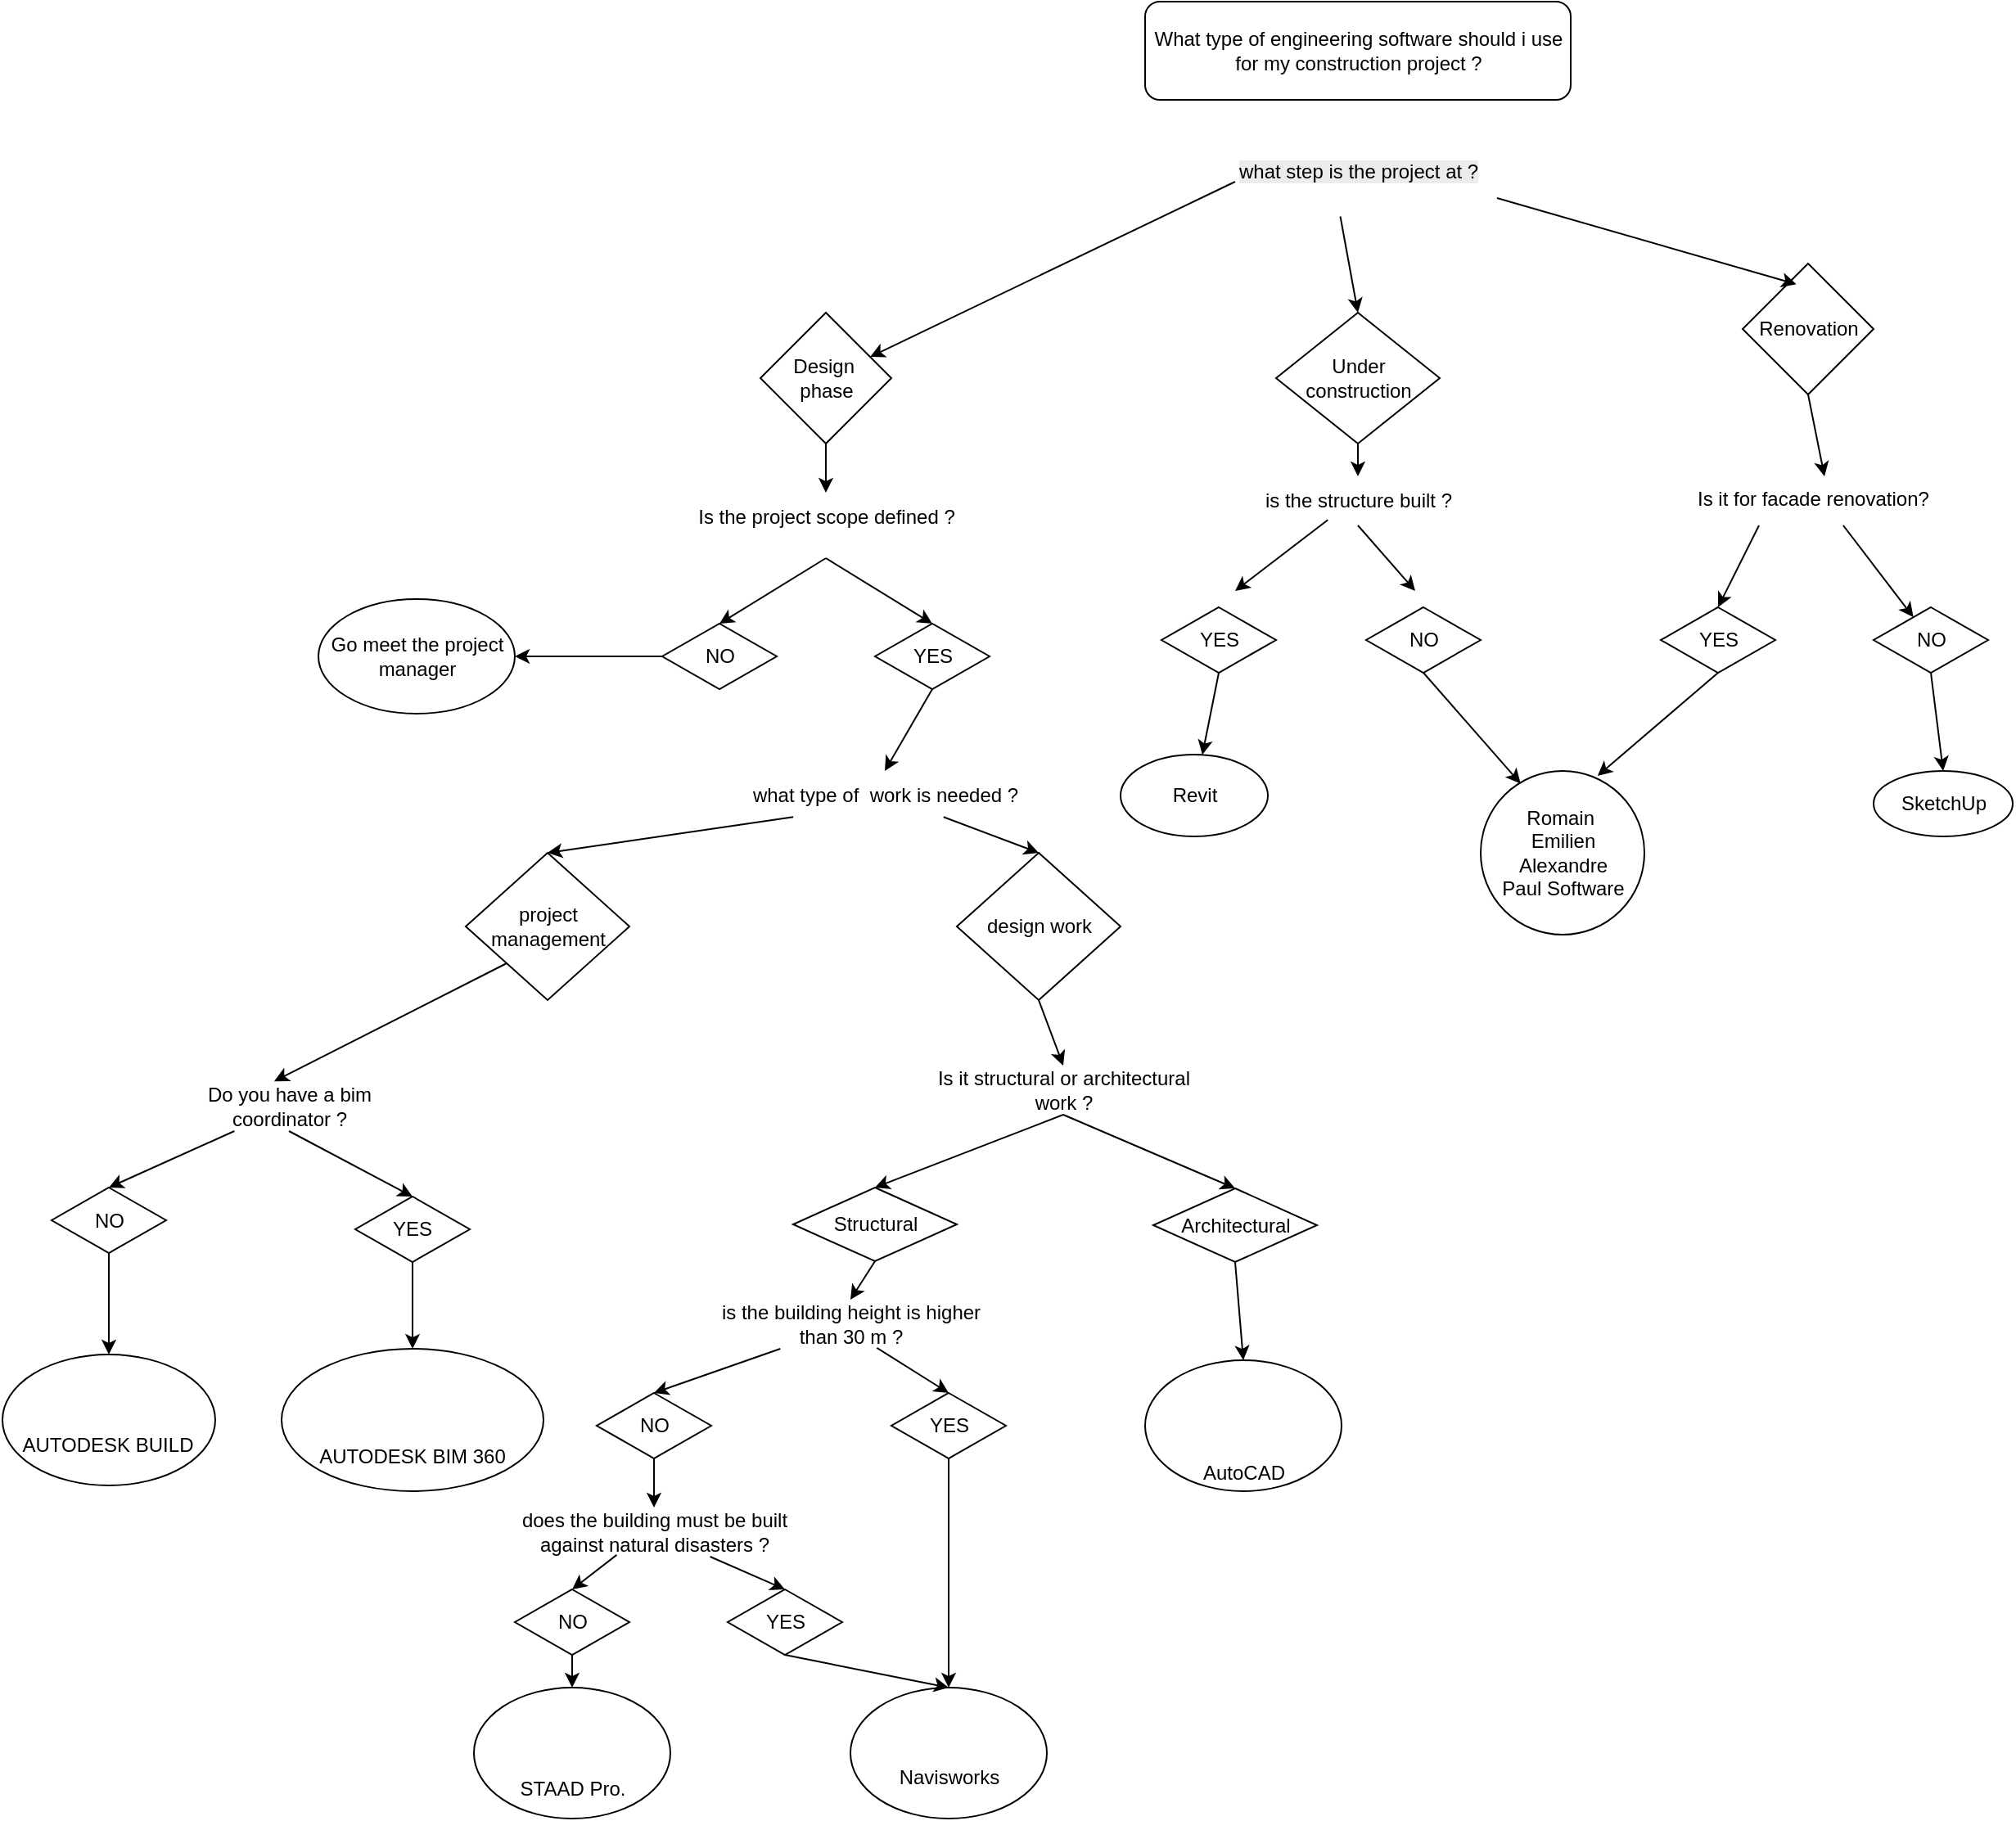 <mxfile version="27.0.6">
  <diagram name="Page-1" id="vn8hduGviVdRCSNvX0Pa">
    <mxGraphModel dx="2629" dy="422" grid="1" gridSize="10" guides="1" tooltips="1" connect="1" arrows="1" fold="1" page="1" pageScale="1" pageWidth="827" pageHeight="1169" math="0" shadow="0">
      <root>
        <mxCell id="0" />
        <mxCell id="1" parent="0" />
        <mxCell id="2CR2mdME2oEIotMh_P0F-4" value="What type of engineering software should i use for my construction project ?" style="rounded=1;whiteSpace=wrap;html=1;" parent="1" vertex="1">
          <mxGeometry x="-372.5" y="20" width="260" height="60" as="geometry" />
        </mxCell>
        <mxCell id="2CR2mdME2oEIotMh_P0F-9" value="Design&amp;nbsp;&lt;div&gt;phase&lt;/div&gt;" style="rhombus;whiteSpace=wrap;html=1;" parent="1" vertex="1">
          <mxGeometry x="-607.5" y="210" width="80" height="80" as="geometry" />
        </mxCell>
        <mxCell id="2CR2mdME2oEIotMh_P0F-10" value="Under construction" style="rhombus;whiteSpace=wrap;html=1;" parent="1" vertex="1">
          <mxGeometry x="-292.5" y="210" width="100" height="80" as="geometry" />
        </mxCell>
        <mxCell id="2CR2mdME2oEIotMh_P0F-11" value="Renovation" style="rhombus;whiteSpace=wrap;html=1;" parent="1" vertex="1">
          <mxGeometry x="-7.5" y="180" width="80" height="80" as="geometry" />
        </mxCell>
        <mxCell id="2CR2mdME2oEIotMh_P0F-7" value="&lt;span style=&quot;color: rgb(0, 0, 0); font-family: Helvetica; font-size: 12px; font-style: normal; font-variant-ligatures: normal; font-variant-caps: normal; font-weight: 400; letter-spacing: normal; orphans: 2; text-align: center; text-indent: 0px; text-transform: none; widows: 2; word-spacing: 0px; -webkit-text-stroke-width: 0px; white-space: normal; background-color: rgb(236, 236, 236); text-decoration-thickness: initial; text-decoration-style: initial; text-decoration-color: initial; display: inline !important; float: none;&quot;&gt;what step is the project at ?&lt;/span&gt;" style="text;whiteSpace=wrap;html=1;" parent="1" vertex="1">
          <mxGeometry x="-317.5" y="110" width="180" height="40" as="geometry" />
        </mxCell>
        <mxCell id="2CR2mdME2oEIotMh_P0F-18" value="Is the project scope defined ?" style="text;html=1;align=center;verticalAlign=middle;whiteSpace=wrap;rounded=0;" parent="1" vertex="1">
          <mxGeometry x="-652.5" y="320" width="170" height="30" as="geometry" />
        </mxCell>
        <mxCell id="2CR2mdME2oEIotMh_P0F-19" value="is the structure built ?" style="text;html=1;align=center;verticalAlign=middle;whiteSpace=wrap;rounded=0;" parent="1" vertex="1">
          <mxGeometry x="-327.5" y="310" width="170" height="30" as="geometry" />
        </mxCell>
        <mxCell id="2CR2mdME2oEIotMh_P0F-21" value="Is it structural or architectural work ?" style="text;html=1;align=center;verticalAlign=middle;whiteSpace=wrap;rounded=0;" parent="1" vertex="1">
          <mxGeometry x="-507.5" y="670" width="170" height="30" as="geometry" />
        </mxCell>
        <mxCell id="2CR2mdME2oEIotMh_P0F-22" value="YES" style="rhombus;whiteSpace=wrap;html=1;" parent="1" vertex="1">
          <mxGeometry x="-537.5" y="400" width="70" height="40" as="geometry" />
        </mxCell>
        <mxCell id="2CR2mdME2oEIotMh_P0F-23" value="NO" style="rhombus;whiteSpace=wrap;html=1;" parent="1" vertex="1">
          <mxGeometry x="-667.5" y="400" width="70" height="40" as="geometry" />
        </mxCell>
        <mxCell id="2CR2mdME2oEIotMh_P0F-26" value="Go meet the project manager" style="ellipse;whiteSpace=wrap;html=1;" parent="1" vertex="1">
          <mxGeometry x="-877.5" y="385" width="120" height="70" as="geometry" />
        </mxCell>
        <mxCell id="2CR2mdME2oEIotMh_P0F-27" value="Structural" style="rhombus;whiteSpace=wrap;html=1;" parent="1" vertex="1">
          <mxGeometry x="-587.5" y="744.5" width="100" height="45" as="geometry" />
        </mxCell>
        <mxCell id="2CR2mdME2oEIotMh_P0F-28" value="Architectural" style="rhombus;whiteSpace=wrap;html=1;" parent="1" vertex="1">
          <mxGeometry x="-367.5" y="745" width="100" height="45" as="geometry" />
        </mxCell>
        <mxCell id="2CR2mdME2oEIotMh_P0F-29" value="is the building height is higher than 30 m ?" style="text;html=1;align=center;verticalAlign=middle;whiteSpace=wrap;rounded=0;" parent="1" vertex="1">
          <mxGeometry x="-637.5" y="813" width="170" height="30" as="geometry" />
        </mxCell>
        <mxCell id="2CR2mdME2oEIotMh_P0F-31" value="does the building must be built against natural disasters ?" style="text;html=1;align=center;verticalAlign=middle;whiteSpace=wrap;rounded=0;" parent="1" vertex="1">
          <mxGeometry x="-757.5" y="940" width="170" height="30" as="geometry" />
        </mxCell>
        <mxCell id="IJdTJug23O88KiCJzdD0-66" style="edgeStyle=orthogonalEdgeStyle;rounded=0;orthogonalLoop=1;jettySize=auto;html=1;" parent="1" source="2CR2mdME2oEIotMh_P0F-32" target="2CR2mdME2oEIotMh_P0F-36" edge="1">
          <mxGeometry relative="1" as="geometry" />
        </mxCell>
        <mxCell id="2CR2mdME2oEIotMh_P0F-32" value="YES" style="rhombus;whiteSpace=wrap;html=1;" parent="1" vertex="1">
          <mxGeometry x="-527.5" y="870" width="70" height="40" as="geometry" />
        </mxCell>
        <mxCell id="2CR2mdME2oEIotMh_P0F-33" value="NO" style="rhombus;whiteSpace=wrap;html=1;" parent="1" vertex="1">
          <mxGeometry x="-707.5" y="870" width="70" height="40" as="geometry" />
        </mxCell>
        <mxCell id="2CR2mdME2oEIotMh_P0F-34" value="YES" style="rhombus;whiteSpace=wrap;html=1;" parent="1" vertex="1">
          <mxGeometry x="-627.5" y="990" width="70" height="40" as="geometry" />
        </mxCell>
        <mxCell id="2CR2mdME2oEIotMh_P0F-35" value="NO" style="rhombus;whiteSpace=wrap;html=1;" parent="1" vertex="1">
          <mxGeometry x="-757.5" y="990" width="70" height="40" as="geometry" />
        </mxCell>
        <mxCell id="2CR2mdME2oEIotMh_P0F-36" value="&lt;div&gt;&lt;br&gt;&lt;/div&gt;&lt;div&gt;&lt;br&gt;&lt;/div&gt;Navisworks" style="ellipse;whiteSpace=wrap;html=1;" parent="1" vertex="1">
          <mxGeometry x="-552.5" y="1050" width="120" height="80" as="geometry" />
        </mxCell>
        <mxCell id="2CR2mdME2oEIotMh_P0F-37" value="&lt;div&gt;&lt;br&gt;&lt;/div&gt;&lt;div&gt;&lt;br&gt;&lt;/div&gt;&lt;div&gt;&lt;br&gt;&lt;/div&gt;STAAD Pro." style="ellipse;whiteSpace=wrap;html=1;" parent="1" vertex="1">
          <mxGeometry x="-782.5" y="1050" width="120" height="80" as="geometry" />
        </mxCell>
        <mxCell id="IJdTJug23O88KiCJzdD0-1" value="Is it for facade renovation?" style="text;whiteSpace=wrap;html=1;" parent="1" vertex="1">
          <mxGeometry x="-37.5" y="310" width="160" height="30" as="geometry" />
        </mxCell>
        <mxCell id="IJdTJug23O88KiCJzdD0-2" value="YES" style="rhombus;whiteSpace=wrap;html=1;" parent="1" vertex="1">
          <mxGeometry x="-362.5" y="390" width="70" height="40" as="geometry" />
        </mxCell>
        <mxCell id="IJdTJug23O88KiCJzdD0-3" value="NO" style="rhombus;whiteSpace=wrap;html=1;" parent="1" vertex="1">
          <mxGeometry x="-237.5" y="390" width="70" height="40" as="geometry" />
        </mxCell>
        <mxCell id="IJdTJug23O88KiCJzdD0-4" value="YES" style="rhombus;whiteSpace=wrap;html=1;" parent="1" vertex="1">
          <mxGeometry x="-57.5" y="390" width="70" height="40" as="geometry" />
        </mxCell>
        <mxCell id="IJdTJug23O88KiCJzdD0-5" value="NO" style="rhombus;whiteSpace=wrap;html=1;" parent="1" vertex="1">
          <mxGeometry x="72.5" y="390" width="70" height="40" as="geometry" />
        </mxCell>
        <mxCell id="IJdTJug23O88KiCJzdD0-6" value="Romain&amp;nbsp;&lt;div&gt;Emilien&lt;/div&gt;&lt;div&gt;Alexandre&lt;/div&gt;&lt;div&gt;Paul Software&lt;/div&gt;" style="ellipse;whiteSpace=wrap;html=1;aspect=fixed;" parent="1" vertex="1">
          <mxGeometry x="-167.5" y="490" width="100" height="100" as="geometry" />
        </mxCell>
        <mxCell id="IJdTJug23O88KiCJzdD0-10" value="" style="endArrow=classic;html=1;rounded=0;exitX=0.5;exitY=1;exitDx=0;exitDy=0;entryX=0.244;entryY=0.077;entryDx=0;entryDy=0;entryPerimeter=0;" parent="1" source="IJdTJug23O88KiCJzdD0-3" target="IJdTJug23O88KiCJzdD0-6" edge="1">
          <mxGeometry width="50" height="50" relative="1" as="geometry">
            <mxPoint x="-177.5" y="540" as="sourcePoint" />
            <mxPoint x="-127.5" y="490" as="targetPoint" />
          </mxGeometry>
        </mxCell>
        <mxCell id="IJdTJug23O88KiCJzdD0-11" value="" style="endArrow=classic;html=1;rounded=0;exitX=0.5;exitY=1;exitDx=0;exitDy=0;entryX=0.714;entryY=0.03;entryDx=0;entryDy=0;entryPerimeter=0;" parent="1" source="IJdTJug23O88KiCJzdD0-4" target="IJdTJug23O88KiCJzdD0-6" edge="1">
          <mxGeometry width="50" height="50" relative="1" as="geometry">
            <mxPoint x="-117.5" y="490" as="sourcePoint" />
            <mxPoint x="-67.5" y="440" as="targetPoint" />
          </mxGeometry>
        </mxCell>
        <mxCell id="IJdTJug23O88KiCJzdD0-12" value="" style="endArrow=classic;html=1;rounded=0;" parent="1" source="IJdTJug23O88KiCJzdD0-1" target="IJdTJug23O88KiCJzdD0-5" edge="1">
          <mxGeometry width="50" height="50" relative="1" as="geometry">
            <mxPoint x="52.5" y="390" as="sourcePoint" />
            <mxPoint x="102.5" y="340" as="targetPoint" />
          </mxGeometry>
        </mxCell>
        <mxCell id="IJdTJug23O88KiCJzdD0-13" value="" style="endArrow=classic;html=1;rounded=0;entryX=0.41;entryY=0.158;entryDx=0;entryDy=0;entryPerimeter=0;" parent="1" target="2CR2mdME2oEIotMh_P0F-11" edge="1">
          <mxGeometry width="50" height="50" relative="1" as="geometry">
            <mxPoint x="-157.5" y="140" as="sourcePoint" />
            <mxPoint x="-107.5" y="100" as="targetPoint" />
          </mxGeometry>
        </mxCell>
        <mxCell id="IJdTJug23O88KiCJzdD0-14" value="" style="endArrow=classic;html=1;rounded=0;exitX=0.5;exitY=1;exitDx=0;exitDy=0;entryX=0.5;entryY=0;entryDx=0;entryDy=0;" parent="1" source="2CR2mdME2oEIotMh_P0F-11" target="IJdTJug23O88KiCJzdD0-1" edge="1">
          <mxGeometry width="50" height="50" relative="1" as="geometry">
            <mxPoint x="-57.5" y="300" as="sourcePoint" />
            <mxPoint x="-7.5" y="250" as="targetPoint" />
          </mxGeometry>
        </mxCell>
        <mxCell id="IJdTJug23O88KiCJzdD0-15" value="" style="endArrow=classic;html=1;rounded=0;exitX=0.25;exitY=1;exitDx=0;exitDy=0;entryX=0.5;entryY=0;entryDx=0;entryDy=0;" parent="1" source="IJdTJug23O88KiCJzdD0-1" target="IJdTJug23O88KiCJzdD0-4" edge="1">
          <mxGeometry width="50" height="50" relative="1" as="geometry">
            <mxPoint x="-77.5" y="400" as="sourcePoint" />
            <mxPoint x="-27.5" y="350" as="targetPoint" />
          </mxGeometry>
        </mxCell>
        <mxCell id="IJdTJug23O88KiCJzdD0-16" value="" style="endArrow=classic;html=1;rounded=0;exitX=0.357;exitY=1.031;exitDx=0;exitDy=0;exitPerimeter=0;entryX=0.5;entryY=0;entryDx=0;entryDy=0;" parent="1" source="2CR2mdME2oEIotMh_P0F-7" target="2CR2mdME2oEIotMh_P0F-10" edge="1">
          <mxGeometry width="50" height="50" relative="1" as="geometry">
            <mxPoint x="-347.5" y="240" as="sourcePoint" />
            <mxPoint x="-297.5" y="190" as="targetPoint" />
          </mxGeometry>
        </mxCell>
        <mxCell id="IJdTJug23O88KiCJzdD0-17" value="" style="endArrow=classic;html=1;rounded=0;exitX=0.5;exitY=1;exitDx=0;exitDy=0;entryX=0.5;entryY=0;entryDx=0;entryDy=0;" parent="1" source="2CR2mdME2oEIotMh_P0F-10" target="2CR2mdME2oEIotMh_P0F-19" edge="1">
          <mxGeometry width="50" height="50" relative="1" as="geometry">
            <mxPoint x="-367.5" y="300" as="sourcePoint" />
            <mxPoint x="-317.5" y="250" as="targetPoint" />
          </mxGeometry>
        </mxCell>
        <mxCell id="IJdTJug23O88KiCJzdD0-18" value="" style="endArrow=classic;html=1;rounded=0;exitX=0.5;exitY=1;exitDx=0;exitDy=0;" parent="1" source="2CR2mdME2oEIotMh_P0F-19" edge="1">
          <mxGeometry width="50" height="50" relative="1" as="geometry">
            <mxPoint x="-237.5" y="390" as="sourcePoint" />
            <mxPoint x="-207.5" y="380" as="targetPoint" />
          </mxGeometry>
        </mxCell>
        <mxCell id="IJdTJug23O88KiCJzdD0-21" value="" style="endArrow=classic;html=1;rounded=0;exitX=0.392;exitY=0.888;exitDx=0;exitDy=0;exitPerimeter=0;" parent="1" source="2CR2mdME2oEIotMh_P0F-19" edge="1">
          <mxGeometry width="50" height="50" relative="1" as="geometry">
            <mxPoint x="-307.5" y="540" as="sourcePoint" />
            <mxPoint x="-317.5" y="380" as="targetPoint" />
          </mxGeometry>
        </mxCell>
        <mxCell id="IJdTJug23O88KiCJzdD0-22" value="" style="endArrow=classic;html=1;rounded=0;exitX=0;exitY=0.5;exitDx=0;exitDy=0;" parent="1" source="2CR2mdME2oEIotMh_P0F-7" target="2CR2mdME2oEIotMh_P0F-9" edge="1">
          <mxGeometry width="50" height="50" relative="1" as="geometry">
            <mxPoint x="-527.5" y="150" as="sourcePoint" />
            <mxPoint x="-477.5" y="100" as="targetPoint" />
          </mxGeometry>
        </mxCell>
        <mxCell id="IJdTJug23O88KiCJzdD0-23" value="" style="endArrow=classic;html=1;rounded=0;exitX=0;exitY=0.5;exitDx=0;exitDy=0;entryX=1;entryY=0.5;entryDx=0;entryDy=0;" parent="1" source="2CR2mdME2oEIotMh_P0F-23" target="2CR2mdME2oEIotMh_P0F-26" edge="1">
          <mxGeometry width="50" height="50" relative="1" as="geometry">
            <mxPoint x="-717.5" y="360" as="sourcePoint" />
            <mxPoint x="-667.5" y="310" as="targetPoint" />
          </mxGeometry>
        </mxCell>
        <mxCell id="IJdTJug23O88KiCJzdD0-24" value="" style="endArrow=classic;html=1;rounded=0;exitX=0.5;exitY=1;exitDx=0;exitDy=0;" parent="1" source="2CR2mdME2oEIotMh_P0F-9" target="2CR2mdME2oEIotMh_P0F-18" edge="1">
          <mxGeometry width="50" height="50" relative="1" as="geometry">
            <mxPoint x="-787.5" y="340" as="sourcePoint" />
            <mxPoint x="-737.5" y="290" as="targetPoint" />
          </mxGeometry>
        </mxCell>
        <mxCell id="IJdTJug23O88KiCJzdD0-25" value="" style="endArrow=classic;html=1;rounded=0;entryX=0.5;entryY=0;entryDx=0;entryDy=0;" parent="1" target="2CR2mdME2oEIotMh_P0F-23" edge="1">
          <mxGeometry width="50" height="50" relative="1" as="geometry">
            <mxPoint x="-567.5" y="360" as="sourcePoint" />
            <mxPoint x="-707.5" y="310" as="targetPoint" />
          </mxGeometry>
        </mxCell>
        <mxCell id="IJdTJug23O88KiCJzdD0-26" value="" style="endArrow=classic;html=1;rounded=0;entryX=0.5;entryY=0;entryDx=0;entryDy=0;" parent="1" target="2CR2mdME2oEIotMh_P0F-22" edge="1">
          <mxGeometry width="50" height="50" relative="1" as="geometry">
            <mxPoint x="-567.5" y="360" as="sourcePoint" />
            <mxPoint x="-727.5" y="350" as="targetPoint" />
          </mxGeometry>
        </mxCell>
        <mxCell id="IJdTJug23O88KiCJzdD0-28" value="" style="endArrow=classic;html=1;rounded=0;exitX=0.5;exitY=1;exitDx=0;exitDy=0;entryX=0.5;entryY=0;entryDx=0;entryDy=0;" parent="1" source="2CR2mdME2oEIotMh_P0F-21" target="2CR2mdME2oEIotMh_P0F-27" edge="1">
          <mxGeometry width="50" height="50" relative="1" as="geometry">
            <mxPoint x="-647.5" y="800" as="sourcePoint" />
            <mxPoint x="-597.5" y="750" as="targetPoint" />
          </mxGeometry>
        </mxCell>
        <mxCell id="IJdTJug23O88KiCJzdD0-29" value="" style="endArrow=classic;html=1;rounded=0;exitX=0.5;exitY=1;exitDx=0;exitDy=0;entryX=0.5;entryY=0;entryDx=0;entryDy=0;" parent="1" source="2CR2mdME2oEIotMh_P0F-21" target="2CR2mdME2oEIotMh_P0F-28" edge="1">
          <mxGeometry width="50" height="50" relative="1" as="geometry">
            <mxPoint x="-437.5" y="780" as="sourcePoint" />
            <mxPoint x="-387.5" y="730" as="targetPoint" />
          </mxGeometry>
        </mxCell>
        <mxCell id="IJdTJug23O88KiCJzdD0-30" value="" style="endArrow=classic;html=1;rounded=0;entryX=0.5;entryY=0;entryDx=0;entryDy=0;" parent="1" source="2CR2mdME2oEIotMh_P0F-29" target="2CR2mdME2oEIotMh_P0F-33" edge="1">
          <mxGeometry width="50" height="50" relative="1" as="geometry">
            <mxPoint x="-677.5" y="850" as="sourcePoint" />
            <mxPoint x="-627.5" y="800" as="targetPoint" />
          </mxGeometry>
        </mxCell>
        <mxCell id="IJdTJug23O88KiCJzdD0-31" value="" style="endArrow=classic;html=1;rounded=0;exitX=0.595;exitY=0.982;exitDx=0;exitDy=0;exitPerimeter=0;entryX=0.5;entryY=0;entryDx=0;entryDy=0;" parent="1" source="2CR2mdME2oEIotMh_P0F-29" target="2CR2mdME2oEIotMh_P0F-32" edge="1">
          <mxGeometry width="50" height="50" relative="1" as="geometry">
            <mxPoint x="-597.5" y="920" as="sourcePoint" />
            <mxPoint x="-547.5" y="870" as="targetPoint" />
          </mxGeometry>
        </mxCell>
        <mxCell id="IJdTJug23O88KiCJzdD0-32" value="" style="endArrow=classic;html=1;rounded=0;exitX=0.5;exitY=1;exitDx=0;exitDy=0;" parent="1" source="2CR2mdME2oEIotMh_P0F-33" target="2CR2mdME2oEIotMh_P0F-31" edge="1">
          <mxGeometry width="50" height="50" relative="1" as="geometry">
            <mxPoint x="-777.5" y="950" as="sourcePoint" />
            <mxPoint x="-727.5" y="900" as="targetPoint" />
          </mxGeometry>
        </mxCell>
        <mxCell id="IJdTJug23O88KiCJzdD0-33" value="project management" style="rhombus;whiteSpace=wrap;html=1;" parent="1" vertex="1">
          <mxGeometry x="-787.5" y="540" width="100" height="90" as="geometry" />
        </mxCell>
        <mxCell id="IJdTJug23O88KiCJzdD0-34" value="design work" style="rhombus;whiteSpace=wrap;html=1;" parent="1" vertex="1">
          <mxGeometry x="-487.5" y="540" width="100" height="90" as="geometry" />
        </mxCell>
        <mxCell id="IJdTJug23O88KiCJzdD0-35" value="what type of&amp;nbsp; work is needed ?" style="text;html=1;align=center;verticalAlign=middle;whiteSpace=wrap;rounded=0;" parent="1" vertex="1">
          <mxGeometry x="-616.5" y="490" width="170" height="30" as="geometry" />
        </mxCell>
        <mxCell id="IJdTJug23O88KiCJzdD0-36" value="&lt;div&gt;&lt;br&gt;&lt;/div&gt;&lt;div&gt;&lt;br&gt;&lt;/div&gt;&lt;div&gt;&lt;br&gt;&lt;/div&gt;&lt;div&gt;&lt;br&gt;&lt;/div&gt;AutoCAD" style="ellipse;whiteSpace=wrap;html=1;" parent="1" vertex="1">
          <mxGeometry x="-372.5" y="850" width="120" height="80" as="geometry" />
        </mxCell>
        <mxCell id="IJdTJug23O88KiCJzdD0-38" value="" style="endArrow=classic;html=1;rounded=0;exitX=0.5;exitY=1;exitDx=0;exitDy=0;entryX=0.5;entryY=0;entryDx=0;entryDy=0;" parent="1" source="2CR2mdME2oEIotMh_P0F-22" target="IJdTJug23O88KiCJzdD0-35" edge="1">
          <mxGeometry width="50" height="50" relative="1" as="geometry">
            <mxPoint x="-527.5" y="490" as="sourcePoint" />
            <mxPoint x="-477.5" y="440" as="targetPoint" />
          </mxGeometry>
        </mxCell>
        <mxCell id="IJdTJug23O88KiCJzdD0-39" value="" style="endArrow=classic;html=1;rounded=0;exitX=0.711;exitY=0.938;exitDx=0;exitDy=0;entryX=0.5;entryY=0;entryDx=0;entryDy=0;exitPerimeter=0;" parent="1" source="IJdTJug23O88KiCJzdD0-35" target="IJdTJug23O88KiCJzdD0-34" edge="1">
          <mxGeometry width="50" height="50" relative="1" as="geometry">
            <mxPoint x="-527.5" y="580" as="sourcePoint" />
            <mxPoint x="-477.5" y="530" as="targetPoint" />
          </mxGeometry>
        </mxCell>
        <mxCell id="IJdTJug23O88KiCJzdD0-40" value="" style="endArrow=classic;html=1;rounded=0;exitX=0.171;exitY=0.938;exitDx=0;exitDy=0;entryX=0.5;entryY=0;entryDx=0;entryDy=0;exitPerimeter=0;" parent="1" source="IJdTJug23O88KiCJzdD0-35" target="IJdTJug23O88KiCJzdD0-33" edge="1">
          <mxGeometry width="50" height="50" relative="1" as="geometry">
            <mxPoint x="-687.5" y="580" as="sourcePoint" />
            <mxPoint x="-637.5" y="530" as="targetPoint" />
          </mxGeometry>
        </mxCell>
        <mxCell id="IJdTJug23O88KiCJzdD0-41" value="" style="endArrow=classic;html=1;rounded=0;exitX=0.5;exitY=1;exitDx=0;exitDy=0;entryX=0.5;entryY=0;entryDx=0;entryDy=0;" parent="1" source="2CR2mdME2oEIotMh_P0F-27" target="2CR2mdME2oEIotMh_P0F-29" edge="1">
          <mxGeometry width="50" height="50" relative="1" as="geometry">
            <mxPoint x="-647.5" y="850" as="sourcePoint" />
            <mxPoint x="-597.5" y="800" as="targetPoint" />
          </mxGeometry>
        </mxCell>
        <mxCell id="IJdTJug23O88KiCJzdD0-42" value="" style="endArrow=classic;html=1;rounded=0;entryX=0.5;entryY=0;entryDx=0;entryDy=0;" parent="1" source="2CR2mdME2oEIotMh_P0F-31" target="2CR2mdME2oEIotMh_P0F-34" edge="1">
          <mxGeometry width="50" height="50" relative="1" as="geometry">
            <mxPoint x="-667.5" y="1000" as="sourcePoint" />
            <mxPoint x="-617.5" y="950" as="targetPoint" />
          </mxGeometry>
        </mxCell>
        <mxCell id="IJdTJug23O88KiCJzdD0-43" value="" style="endArrow=classic;html=1;rounded=0;exitX=0.366;exitY=0.964;exitDx=0;exitDy=0;entryX=0.5;entryY=0;entryDx=0;entryDy=0;exitPerimeter=0;" parent="1" source="2CR2mdME2oEIotMh_P0F-31" target="2CR2mdME2oEIotMh_P0F-35" edge="1">
          <mxGeometry width="50" height="50" relative="1" as="geometry">
            <mxPoint x="-657.5" y="1030" as="sourcePoint" />
            <mxPoint x="-607.5" y="980" as="targetPoint" />
          </mxGeometry>
        </mxCell>
        <mxCell id="IJdTJug23O88KiCJzdD0-44" value="" style="endArrow=classic;html=1;rounded=0;exitX=0.5;exitY=1;exitDx=0;exitDy=0;" parent="1" source="2CR2mdME2oEIotMh_P0F-35" target="2CR2mdME2oEIotMh_P0F-37" edge="1">
          <mxGeometry width="50" height="50" relative="1" as="geometry">
            <mxPoint x="-517.5" y="1040" as="sourcePoint" />
            <mxPoint x="-467.5" y="990" as="targetPoint" />
          </mxGeometry>
        </mxCell>
        <mxCell id="IJdTJug23O88KiCJzdD0-45" value="" style="endArrow=classic;html=1;rounded=0;exitX=0.5;exitY=1;exitDx=0;exitDy=0;entryX=0.5;entryY=0;entryDx=0;entryDy=0;" parent="1" source="2CR2mdME2oEIotMh_P0F-34" target="2CR2mdME2oEIotMh_P0F-36" edge="1">
          <mxGeometry width="50" height="50" relative="1" as="geometry">
            <mxPoint x="-857.5" y="1080" as="sourcePoint" />
            <mxPoint x="-807.5" y="1030" as="targetPoint" />
          </mxGeometry>
        </mxCell>
        <mxCell id="IJdTJug23O88KiCJzdD0-46" value="" style="endArrow=classic;html=1;rounded=0;exitX=0.5;exitY=1;exitDx=0;exitDy=0;entryX=0.5;entryY=0;entryDx=0;entryDy=0;" parent="1" source="2CR2mdME2oEIotMh_P0F-28" target="IJdTJug23O88KiCJzdD0-36" edge="1">
          <mxGeometry width="50" height="50" relative="1" as="geometry">
            <mxPoint x="-347.5" y="850" as="sourcePoint" />
            <mxPoint x="-297.5" y="800" as="targetPoint" />
          </mxGeometry>
        </mxCell>
        <mxCell id="IJdTJug23O88KiCJzdD0-47" value="" style="endArrow=classic;html=1;rounded=0;exitX=0.5;exitY=1;exitDx=0;exitDy=0;entryX=0.5;entryY=0;entryDx=0;entryDy=0;" parent="1" source="IJdTJug23O88KiCJzdD0-34" target="2CR2mdME2oEIotMh_P0F-21" edge="1">
          <mxGeometry width="50" height="50" relative="1" as="geometry">
            <mxPoint x="-507.5" y="680" as="sourcePoint" />
            <mxPoint x="-457.5" y="630" as="targetPoint" />
          </mxGeometry>
        </mxCell>
        <mxCell id="IJdTJug23O88KiCJzdD0-49" value="Do you have a bim coordinator ?" style="text;html=1;align=center;verticalAlign=middle;whiteSpace=wrap;rounded=0;" parent="1" vertex="1">
          <mxGeometry x="-970.5" y="680" width="150" height="30" as="geometry" />
        </mxCell>
        <mxCell id="IJdTJug23O88KiCJzdD0-50" value="YES" style="rhombus;whiteSpace=wrap;html=1;" parent="1" vertex="1">
          <mxGeometry x="-855" y="750" width="70" height="40" as="geometry" />
        </mxCell>
        <mxCell id="IJdTJug23O88KiCJzdD0-59" style="edgeStyle=orthogonalEdgeStyle;rounded=0;orthogonalLoop=1;jettySize=auto;html=1;" parent="1" source="IJdTJug23O88KiCJzdD0-51" target="IJdTJug23O88KiCJzdD0-58" edge="1">
          <mxGeometry relative="1" as="geometry" />
        </mxCell>
        <mxCell id="IJdTJug23O88KiCJzdD0-51" value="NO" style="rhombus;whiteSpace=wrap;html=1;" parent="1" vertex="1">
          <mxGeometry x="-1040.5" y="744.5" width="70" height="40" as="geometry" />
        </mxCell>
        <mxCell id="IJdTJug23O88KiCJzdD0-53" value="" style="endArrow=classic;html=1;rounded=0;exitX=0;exitY=1;exitDx=0;exitDy=0;entryX=0.44;entryY=-0.014;entryDx=0;entryDy=0;entryPerimeter=0;" parent="1" source="IJdTJug23O88KiCJzdD0-33" target="IJdTJug23O88KiCJzdD0-49" edge="1">
          <mxGeometry width="50" height="50" relative="1" as="geometry">
            <mxPoint x="-837.5" y="700" as="sourcePoint" />
            <mxPoint x="-787.5" y="650" as="targetPoint" />
          </mxGeometry>
        </mxCell>
        <mxCell id="IJdTJug23O88KiCJzdD0-54" value="" style="endArrow=classic;html=1;rounded=0;exitX=0.5;exitY=1;exitDx=0;exitDy=0;entryX=0.5;entryY=0;entryDx=0;entryDy=0;" parent="1" source="IJdTJug23O88KiCJzdD0-49" target="IJdTJug23O88KiCJzdD0-50" edge="1">
          <mxGeometry width="50" height="50" relative="1" as="geometry">
            <mxPoint x="-837.5" y="800" as="sourcePoint" />
            <mxPoint x="-787.5" y="750" as="targetPoint" />
          </mxGeometry>
        </mxCell>
        <mxCell id="IJdTJug23O88KiCJzdD0-55" value="" style="endArrow=classic;html=1;rounded=0;entryX=0.5;entryY=0;entryDx=0;entryDy=0;" parent="1" source="IJdTJug23O88KiCJzdD0-49" target="IJdTJug23O88KiCJzdD0-51" edge="1">
          <mxGeometry width="50" height="50" relative="1" as="geometry">
            <mxPoint x="-1037.5" y="730" as="sourcePoint" />
            <mxPoint x="-987.5" y="680" as="targetPoint" />
          </mxGeometry>
        </mxCell>
        <mxCell id="IJdTJug23O88KiCJzdD0-56" value="&lt;div&gt;&lt;br&gt;&lt;/div&gt;&lt;div&gt;&lt;br&gt;&lt;/div&gt;&lt;div&gt;&lt;br&gt;&lt;/div&gt;AUTODESK&amp;nbsp;&lt;span style=&quot;background-color: transparent; color: light-dark(rgb(0, 0, 0), rgb(255, 255, 255));&quot;&gt;BIM 360&lt;/span&gt;" style="ellipse;whiteSpace=wrap;html=1;" parent="1" vertex="1">
          <mxGeometry x="-900" y="843" width="160" height="87" as="geometry" />
        </mxCell>
        <mxCell id="IJdTJug23O88KiCJzdD0-57" value="" style="endArrow=classic;html=1;rounded=0;exitX=0.5;exitY=1;exitDx=0;exitDy=0;entryX=0.5;entryY=0;entryDx=0;entryDy=0;" parent="1" source="IJdTJug23O88KiCJzdD0-50" target="IJdTJug23O88KiCJzdD0-56" edge="1">
          <mxGeometry width="50" height="50" relative="1" as="geometry">
            <mxPoint x="-917.5" y="860" as="sourcePoint" />
            <mxPoint x="-867.5" y="810" as="targetPoint" />
          </mxGeometry>
        </mxCell>
        <mxCell id="IJdTJug23O88KiCJzdD0-58" value="&lt;div&gt;&lt;br&gt;&lt;/div&gt;&lt;div&gt;&lt;br&gt;&lt;/div&gt;AUTODESK&amp;nbsp;&lt;span style=&quot;background-color: transparent; color: light-dark(rgb(0, 0, 0), rgb(255, 255, 255));&quot;&gt;BUILD&lt;/span&gt;" style="ellipse;whiteSpace=wrap;html=1;" parent="1" vertex="1">
          <mxGeometry x="-1070.51" y="846.5" width="130" height="80" as="geometry" />
        </mxCell>
        <mxCell id="IJdTJug23O88KiCJzdD0-60" value="SketchUp" style="ellipse;whiteSpace=wrap;html=1;" parent="1" vertex="1">
          <mxGeometry x="72.5" y="490" width="85" height="40" as="geometry" />
        </mxCell>
        <mxCell id="IJdTJug23O88KiCJzdD0-61" value="Revit" style="ellipse;whiteSpace=wrap;html=1;" parent="1" vertex="1">
          <mxGeometry x="-387.5" y="480" width="90" height="50" as="geometry" />
        </mxCell>
        <mxCell id="IJdTJug23O88KiCJzdD0-62" value="" style="endArrow=classic;html=1;rounded=0;exitX=0.5;exitY=1;exitDx=0;exitDy=0;entryX=0.5;entryY=0;entryDx=0;entryDy=0;" parent="1" source="IJdTJug23O88KiCJzdD0-5" target="IJdTJug23O88KiCJzdD0-60" edge="1">
          <mxGeometry width="50" height="50" relative="1" as="geometry">
            <mxPoint x="-17.5" y="580" as="sourcePoint" />
            <mxPoint x="32.5" y="530" as="targetPoint" />
          </mxGeometry>
        </mxCell>
        <mxCell id="IJdTJug23O88KiCJzdD0-63" value="" style="endArrow=classic;html=1;rounded=0;exitX=0.5;exitY=1;exitDx=0;exitDy=0;" parent="1" source="IJdTJug23O88KiCJzdD0-2" target="IJdTJug23O88KiCJzdD0-61" edge="1">
          <mxGeometry width="50" height="50" relative="1" as="geometry">
            <mxPoint x="-277.5" y="530" as="sourcePoint" />
            <mxPoint x="-227.5" y="480" as="targetPoint" />
          </mxGeometry>
        </mxCell>
        <mxCell id="ipKGt178RLqoAKH5wHGe-3" value="" style="shape=image;verticalLabelPosition=bottom;labelBackgroundColor=default;verticalAlign=top;aspect=fixed;imageAspect=0;image=https://images.softwaresuggest.com/software_logo/staadpro-20231006122851.png;" vertex="1" parent="1">
          <mxGeometry x="-742.5" y="1060" width="40" height="40" as="geometry" />
        </mxCell>
        <mxCell id="ipKGt178RLqoAKH5wHGe-4" value="" style="shape=image;verticalLabelPosition=bottom;labelBackgroundColor=default;verticalAlign=top;aspect=fixed;imageAspect=0;image=https://www.f3df.com/wp-content/uploads/2023/02/autodesk-navisworks-product-icon-128@2x.png;" vertex="1" parent="1">
          <mxGeometry x="-511.31" y="1060" width="37.63" height="37.63" as="geometry" />
        </mxCell>
        <mxCell id="ipKGt178RLqoAKH5wHGe-5" value="" style="shape=image;verticalLabelPosition=bottom;labelBackgroundColor=default;verticalAlign=top;aspect=fixed;imageAspect=0;image=https://www.cadac.com/globalassets/software/fy23---autodesk/autodesk-build-small-social-400.png;" vertex="1" parent="1">
          <mxGeometry x="-1020.77" y="856.61" width="30.52" height="30.52" as="geometry" />
        </mxCell>
        <mxCell id="ipKGt178RLqoAKH5wHGe-6" value="" style="shape=image;verticalLabelPosition=bottom;labelBackgroundColor=default;verticalAlign=top;aspect=fixed;imageAspect=0;image=https://is1-ssl.mzstatic.com/image/thumb/Purple221/v4/89/44/55/89445505-901e-9723-7ac5-986123f07899/AppIcon-0-0-1x_U007emarketing-0-7-0-85-220.png/1200x630wa.png;clipPath=inset(18.35% 33.33% 18.35% 32.33%);" vertex="1" parent="1">
          <mxGeometry x="-842.52" y="850.01" width="45.04" height="43.73" as="geometry" />
        </mxCell>
        <mxCell id="ipKGt178RLqoAKH5wHGe-9" value="" style="shape=image;verticalLabelPosition=bottom;labelBackgroundColor=default;verticalAlign=top;aspect=fixed;imageAspect=0;image=https://cursosbyte.com.br/wp-content/uploads/2024/01/autocad_curso-min.jpg;clipPath=inset(14% 12.33% 14.33% 12%);" vertex="1" parent="1">
          <mxGeometry x="-334.37" y="865.78" width="43.75" height="41.44" as="geometry" />
        </mxCell>
      </root>
    </mxGraphModel>
  </diagram>
</mxfile>
